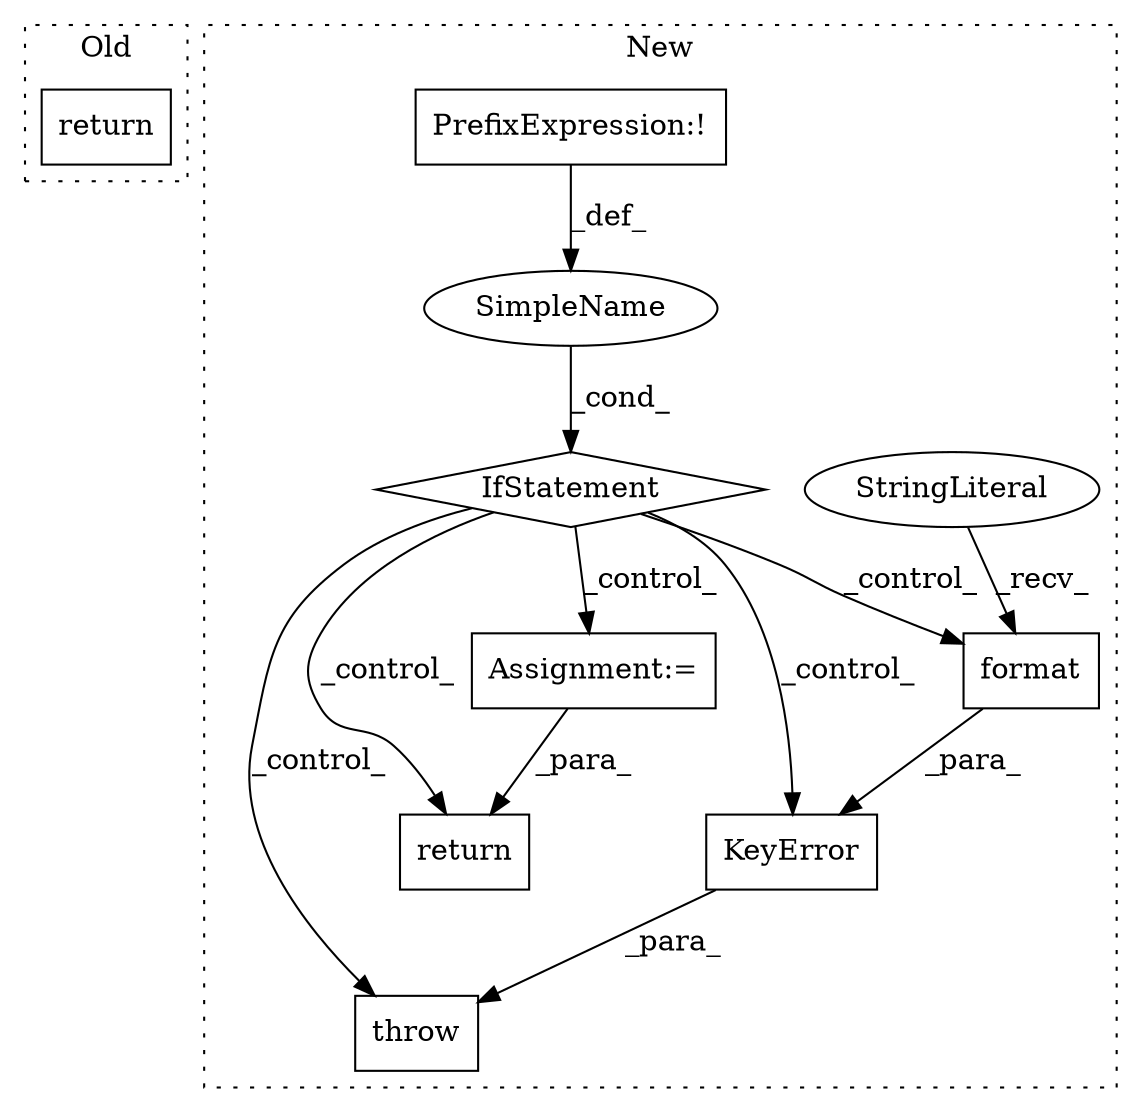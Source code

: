 digraph G {
subgraph cluster0 {
1 [label="return" a="41" s="2399" l="7" shape="box"];
label = "Old";
style="dotted";
}
subgraph cluster1 {
2 [label="KeyError" a="32" s="2467,2509" l="9,1" shape="box"];
3 [label="throw" a="53" s="2461" l="6" shape="box"];
4 [label="IfStatement" a="25" s="1537,1545" l="4,2" shape="diamond"];
5 [label="SimpleName" a="42" s="" l="" shape="ellipse"];
6 [label="return" a="41" s="2530" l="7" shape="box"];
7 [label="PrefixExpression:!" a="38" s="1541" l="1" shape="box"];
8 [label="format" a="32" s="2500,2508" l="7,1" shape="box"];
9 [label="StringLiteral" a="45" s="2476" l="23" shape="ellipse"];
10 [label="Assignment:=" a="7" s="2092" l="1" shape="box"];
label = "New";
style="dotted";
}
2 -> 3 [label="_para_"];
4 -> 10 [label="_control_"];
4 -> 8 [label="_control_"];
4 -> 3 [label="_control_"];
4 -> 6 [label="_control_"];
4 -> 2 [label="_control_"];
5 -> 4 [label="_cond_"];
7 -> 5 [label="_def_"];
8 -> 2 [label="_para_"];
9 -> 8 [label="_recv_"];
10 -> 6 [label="_para_"];
}